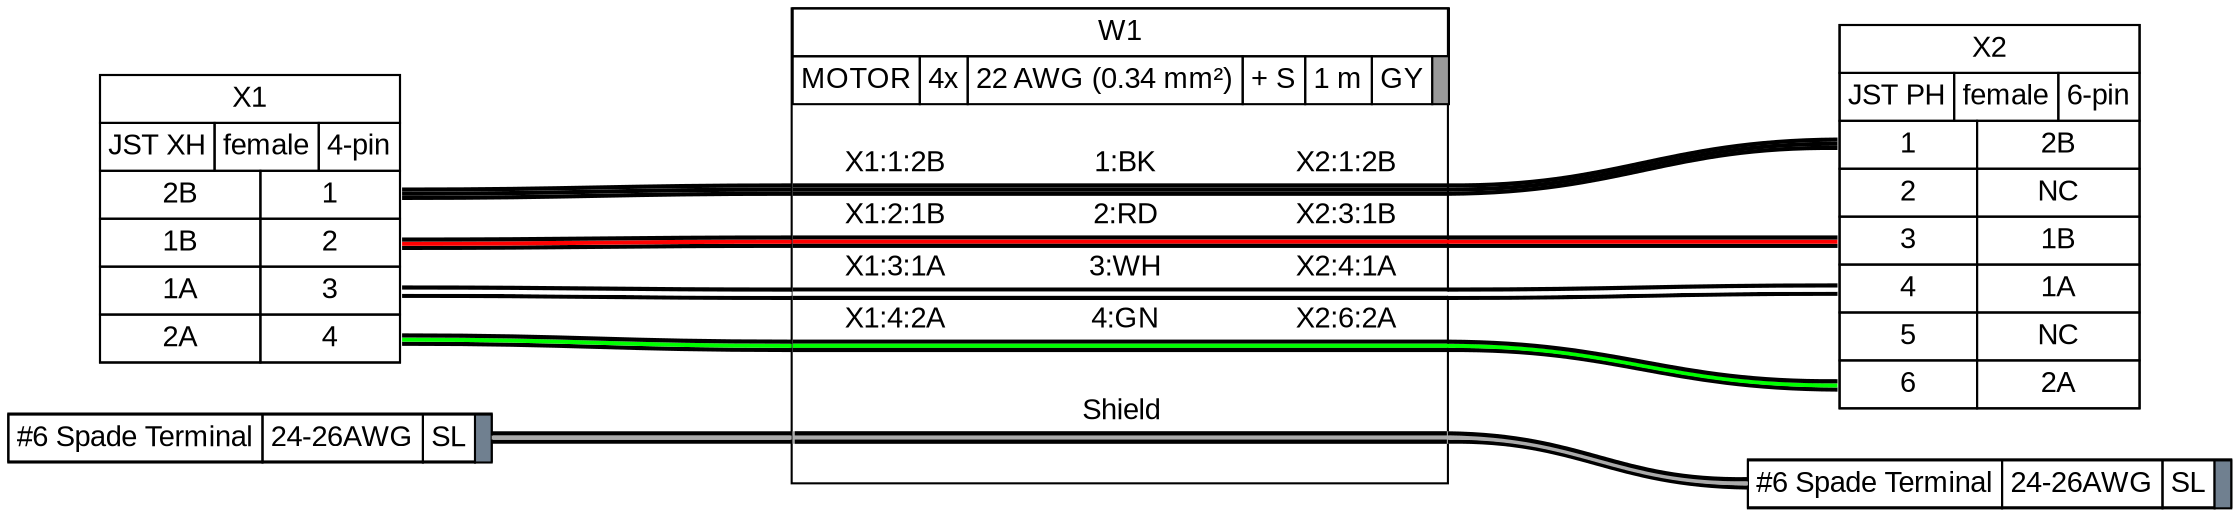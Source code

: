 graph {
// Graph generated by WireViz 0.3.2
// https://github.com/formatc1702/WireViz
	graph [bgcolor="#FFFFFF" fontname=arial nodesep=0.33 rankdir=LR ranksep=2]
	node [fillcolor="#FFFFFF" fontname=arial height=0 margin=0 shape=none style=filled width=0]
	edge [fontname=arial style=bold]
	X1 [label=<
<table border="0" cellspacing="0" cellpadding="0">
 <tr><td>
  <table border="0" cellspacing="0" cellpadding="3" cellborder="1"><tr>
   <td balign="left">X1</td>
  </tr></table>
 </td></tr>
 <tr><td>
  <table border="0" cellspacing="0" cellpadding="3" cellborder="1"><tr>
   <td balign="left">JST XH</td>
   <td balign="left">female</td>
   <td balign="left">4-pin</td>
  </tr></table>
 </td></tr>
 <tr><td>
  <table border="0" cellspacing="0" cellpadding="3" cellborder="1">
   <tr>
    <td>2B</td>
    <td port="p1r">1</td>
   </tr>
   <tr>
    <td>1B</td>
    <td port="p2r">2</td>
   </tr>
   <tr>
    <td>1A</td>
    <td port="p3r">3</td>
   </tr>
   <tr>
    <td>2A</td>
    <td port="p4r">4</td>
   </tr>
  </table>
 </td></tr>
</table>
> fillcolor="#FFFFFF" shape=box style=filled]
	X2 [label=<
<table border="0" cellspacing="0" cellpadding="0">
 <tr><td>
  <table border="0" cellspacing="0" cellpadding="3" cellborder="1"><tr>
   <td balign="left">X2</td>
  </tr></table>
 </td></tr>
 <tr><td>
  <table border="0" cellspacing="0" cellpadding="3" cellborder="1"><tr>
   <td balign="left">JST PH</td>
   <td balign="left">female</td>
   <td balign="left">6-pin</td>
  </tr></table>
 </td></tr>
 <tr><td>
  <table border="0" cellspacing="0" cellpadding="3" cellborder="1">
   <tr>
    <td port="p1l">1</td>
    <td>2B</td>
   </tr>
   <tr>
    <td port="p2l">2</td>
    <td>NC</td>
   </tr>
   <tr>
    <td port="p3l">3</td>
    <td>1B</td>
   </tr>
   <tr>
    <td port="p4l">4</td>
    <td>1A</td>
   </tr>
   <tr>
    <td port="p5l">5</td>
    <td>NC</td>
   </tr>
   <tr>
    <td port="p6l">6</td>
    <td>2A</td>
   </tr>
  </table>
 </td></tr>
</table>
> fillcolor="#FFFFFF" shape=box style=filled]
	"_S_#6_1" [label=<
<table border="0" cellspacing="0" cellpadding="0">
 <tr><td>
  <table border="0" cellspacing="0" cellpadding="3" cellborder="1"><tr>
   <td balign="left">#6 Spade Terminal</td>
   <td balign="left">24-26AWG</td>
   <td balign="left">SL</td>
   <td balign="left" bgcolor="#708090" width="4"></td>
  </tr></table>
 </td></tr>
</table>
> fillcolor="#FFFFFF" shape=box style=filled]
	"_S_#6_2" [label=<
<table border="0" cellspacing="0" cellpadding="0">
 <tr><td>
  <table border="0" cellspacing="0" cellpadding="3" cellborder="1"><tr>
   <td balign="left">#6 Spade Terminal</td>
   <td balign="left">24-26AWG</td>
   <td balign="left">SL</td>
   <td balign="left" bgcolor="#708090" width="4"></td>
  </tr></table>
 </td></tr>
</table>
> fillcolor="#FFFFFF" shape=box style=filled]
	edge [color="#000000:#000000:#000000"]
	X1:p1r:e -- W1:w1:w
	W1:w1:e -- X2:p1l:w
	edge [color="#000000:#ff0000:#000000"]
	X1:p2r:e -- W1:w2:w
	W1:w2:e -- X2:p3l:w
	edge [color="#000000:#ffffff:#000000"]
	X1:p3r:e -- W1:w3:w
	W1:w3:e -- X2:p4l:w
	edge [color="#000000:#00ff00:#000000"]
	X1:p4r:e -- W1:w4:w
	W1:w4:e -- X2:p6l:w
	edge [color="#000000:#aaaaaa:#000000"]
	"_S_#6_1":e -- W1:ws:w
	W1:ws:e -- "_S_#6_2":w
	W1 [label=<
<table border="0" cellspacing="0" cellpadding="0">
 <tr><td>
  <table border="0" cellspacing="0" cellpadding="3" cellborder="1"><tr>
   <td balign="left">W1</td>
  </tr></table>
 </td></tr>
 <tr><td>
  <table border="0" cellspacing="0" cellpadding="3" cellborder="1"><tr>
   <td balign="left">MOTOR</td>
   <td balign="left">4x</td>
   <td balign="left">22 AWG (0.34 mm²)</td>
   <td balign="left">+ S</td>
   <td balign="left">1 m</td>
   <td balign="left">GY</td>
   <td balign="left" bgcolor="#999999" width="4"></td>
  </tr></table>
 </td></tr>
 <tr><td>
  <table border="0" cellspacing="0" cellborder="0">
   <tr><td>&nbsp;</td></tr>
   <tr>
    <td>X1:1:2B</td>
    <td>
     1:BK
    </td>
    <td>X2:1:2B</td>
   </tr>
   <tr>
    <td colspan="3" border="0" cellspacing="0" cellpadding="0" port="w1" height="6">
     <table cellspacing="0" cellborder="0" border="0">
      <tr><td colspan="3" cellpadding="0" height="2" bgcolor="#000000" border="0"></td></tr>
      <tr><td colspan="3" cellpadding="0" height="2" bgcolor="#000000" border="0"></td></tr>
      <tr><td colspan="3" cellpadding="0" height="2" bgcolor="#000000" border="0"></td></tr>
     </table>
    </td>
   </tr>
   <tr>
    <td>X1:2:1B</td>
    <td>
     2:RD
    </td>
    <td>X2:3:1B</td>
   </tr>
   <tr>
    <td colspan="3" border="0" cellspacing="0" cellpadding="0" port="w2" height="6">
     <table cellspacing="0" cellborder="0" border="0">
      <tr><td colspan="3" cellpadding="0" height="2" bgcolor="#000000" border="0"></td></tr>
      <tr><td colspan="3" cellpadding="0" height="2" bgcolor="#ff0000" border="0"></td></tr>
      <tr><td colspan="3" cellpadding="0" height="2" bgcolor="#000000" border="0"></td></tr>
     </table>
    </td>
   </tr>
   <tr>
    <td>X1:3:1A</td>
    <td>
     3:WH
    </td>
    <td>X2:4:1A</td>
   </tr>
   <tr>
    <td colspan="3" border="0" cellspacing="0" cellpadding="0" port="w3" height="6">
     <table cellspacing="0" cellborder="0" border="0">
      <tr><td colspan="3" cellpadding="0" height="2" bgcolor="#000000" border="0"></td></tr>
      <tr><td colspan="3" cellpadding="0" height="2" bgcolor="#ffffff" border="0"></td></tr>
      <tr><td colspan="3" cellpadding="0" height="2" bgcolor="#000000" border="0"></td></tr>
     </table>
    </td>
   </tr>
   <tr>
    <td>X1:4:2A</td>
    <td>
     4:GN
    </td>
    <td>X2:6:2A</td>
   </tr>
   <tr>
    <td colspan="3" border="0" cellspacing="0" cellpadding="0" port="w4" height="6">
     <table cellspacing="0" cellborder="0" border="0">
      <tr><td colspan="3" cellpadding="0" height="2" bgcolor="#000000" border="0"></td></tr>
      <tr><td colspan="3" cellpadding="0" height="2" bgcolor="#00ff00" border="0"></td></tr>
      <tr><td colspan="3" cellpadding="0" height="2" bgcolor="#000000" border="0"></td></tr>
     </table>
    </td>
   </tr>
   <tr><td>&nbsp;</td></tr>
   <tr>
    <td></td>
    <td>Shield</td>
    <td></td>
   </tr>
   <tr><td colspan="3" cellpadding="0" height="6" bgcolor="#aaaaaa" border="2" sides="tb" port="ws"></td></tr>
   <tr><td>&nbsp;</td></tr>
  </table>
 </td></tr>
</table>
> fillcolor="#FFFFFF" shape=box style=filled]
}
